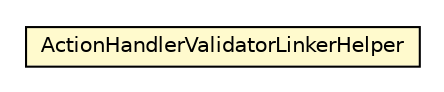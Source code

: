 #!/usr/local/bin/dot
#
# Class diagram 
# Generated by UMLGraph version R5_6-24-gf6e263 (http://www.umlgraph.org/)
#

digraph G {
	edge [fontname="Helvetica",fontsize=10,labelfontname="Helvetica",labelfontsize=10];
	node [fontname="Helvetica",fontsize=10,shape=plaintext];
	nodesep=0.25;
	ranksep=0.5;
	rankdir=LR;
	// com.gwtplatform.dispatch.server.actionhandlervalidator.ActionHandlerValidatorLinkerHelper
	c75653 [label=<<table title="com.gwtplatform.dispatch.server.actionhandlervalidator.ActionHandlerValidatorLinkerHelper" border="0" cellborder="1" cellspacing="0" cellpadding="2" port="p" bgcolor="lemonChiffon" href="./ActionHandlerValidatorLinkerHelper.html">
		<tr><td><table border="0" cellspacing="0" cellpadding="1">
<tr><td align="center" balign="center"> ActionHandlerValidatorLinkerHelper </td></tr>
		</table></td></tr>
		</table>>, URL="./ActionHandlerValidatorLinkerHelper.html", fontname="Helvetica", fontcolor="black", fontsize=10.0];
}

